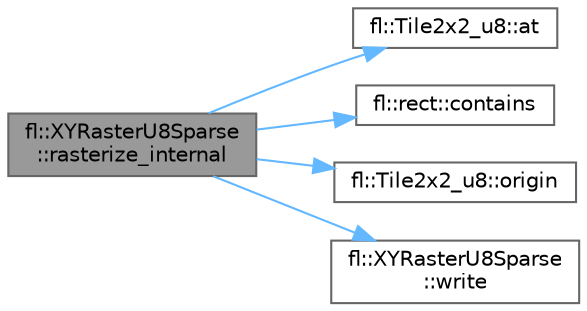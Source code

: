 digraph "fl::XYRasterU8Sparse::rasterize_internal"
{
 // INTERACTIVE_SVG=YES
 // LATEX_PDF_SIZE
  bgcolor="transparent";
  edge [fontname=Helvetica,fontsize=10,labelfontname=Helvetica,labelfontsize=10];
  node [fontname=Helvetica,fontsize=10,shape=box,height=0.2,width=0.4];
  rankdir="LR";
  Node1 [id="Node000001",label="fl::XYRasterU8Sparse\l::rasterize_internal",height=0.2,width=0.4,color="gray40", fillcolor="grey60", style="filled", fontcolor="black",tooltip=" "];
  Node1 -> Node2 [id="edge1_Node000001_Node000002",color="steelblue1",style="solid",tooltip=" "];
  Node2 [id="Node000002",label="fl::Tile2x2_u8::at",height=0.2,width=0.4,color="grey40", fillcolor="white", style="filled",URL="$d0/d2b/classfl_1_1_tile2x2__u8_aec08d4bb9cae61bb1f6926ce1a1d9b9c.html#aec08d4bb9cae61bb1f6926ce1a1d9b9c",tooltip=" "];
  Node1 -> Node3 [id="edge2_Node000001_Node000003",color="steelblue1",style="solid",tooltip=" "];
  Node3 [id="Node000003",label="fl::rect::contains",height=0.2,width=0.4,color="grey40", fillcolor="white", style="filled",URL="$d2/d48/structfl_1_1rect_aa037d3a961f3b854b58263f423de133e.html#aa037d3a961f3b854b58263f423de133e",tooltip=" "];
  Node1 -> Node4 [id="edge3_Node000001_Node000004",color="steelblue1",style="solid",tooltip=" "];
  Node4 [id="Node000004",label="fl::Tile2x2_u8::origin",height=0.2,width=0.4,color="grey40", fillcolor="white", style="filled",URL="$d0/d2b/classfl_1_1_tile2x2__u8_aaba7c21f7bae52ade65502c0820df0ad.html#aaba7c21f7bae52ade65502c0820df0ad",tooltip=" "];
  Node1 -> Node5 [id="edge4_Node000001_Node000005",color="steelblue1",style="solid",tooltip=" "];
  Node5 [id="Node000005",label="fl::XYRasterU8Sparse\l::write",height=0.2,width=0.4,color="grey40", fillcolor="white", style="filled",URL="$d1/d5c/classfl_1_1_x_y_raster_u8_sparse_a9e92c2718f74b1a07cc80953c4a449f9.html#a9e92c2718f74b1a07cc80953c4a449f9",tooltip=" "];
}
